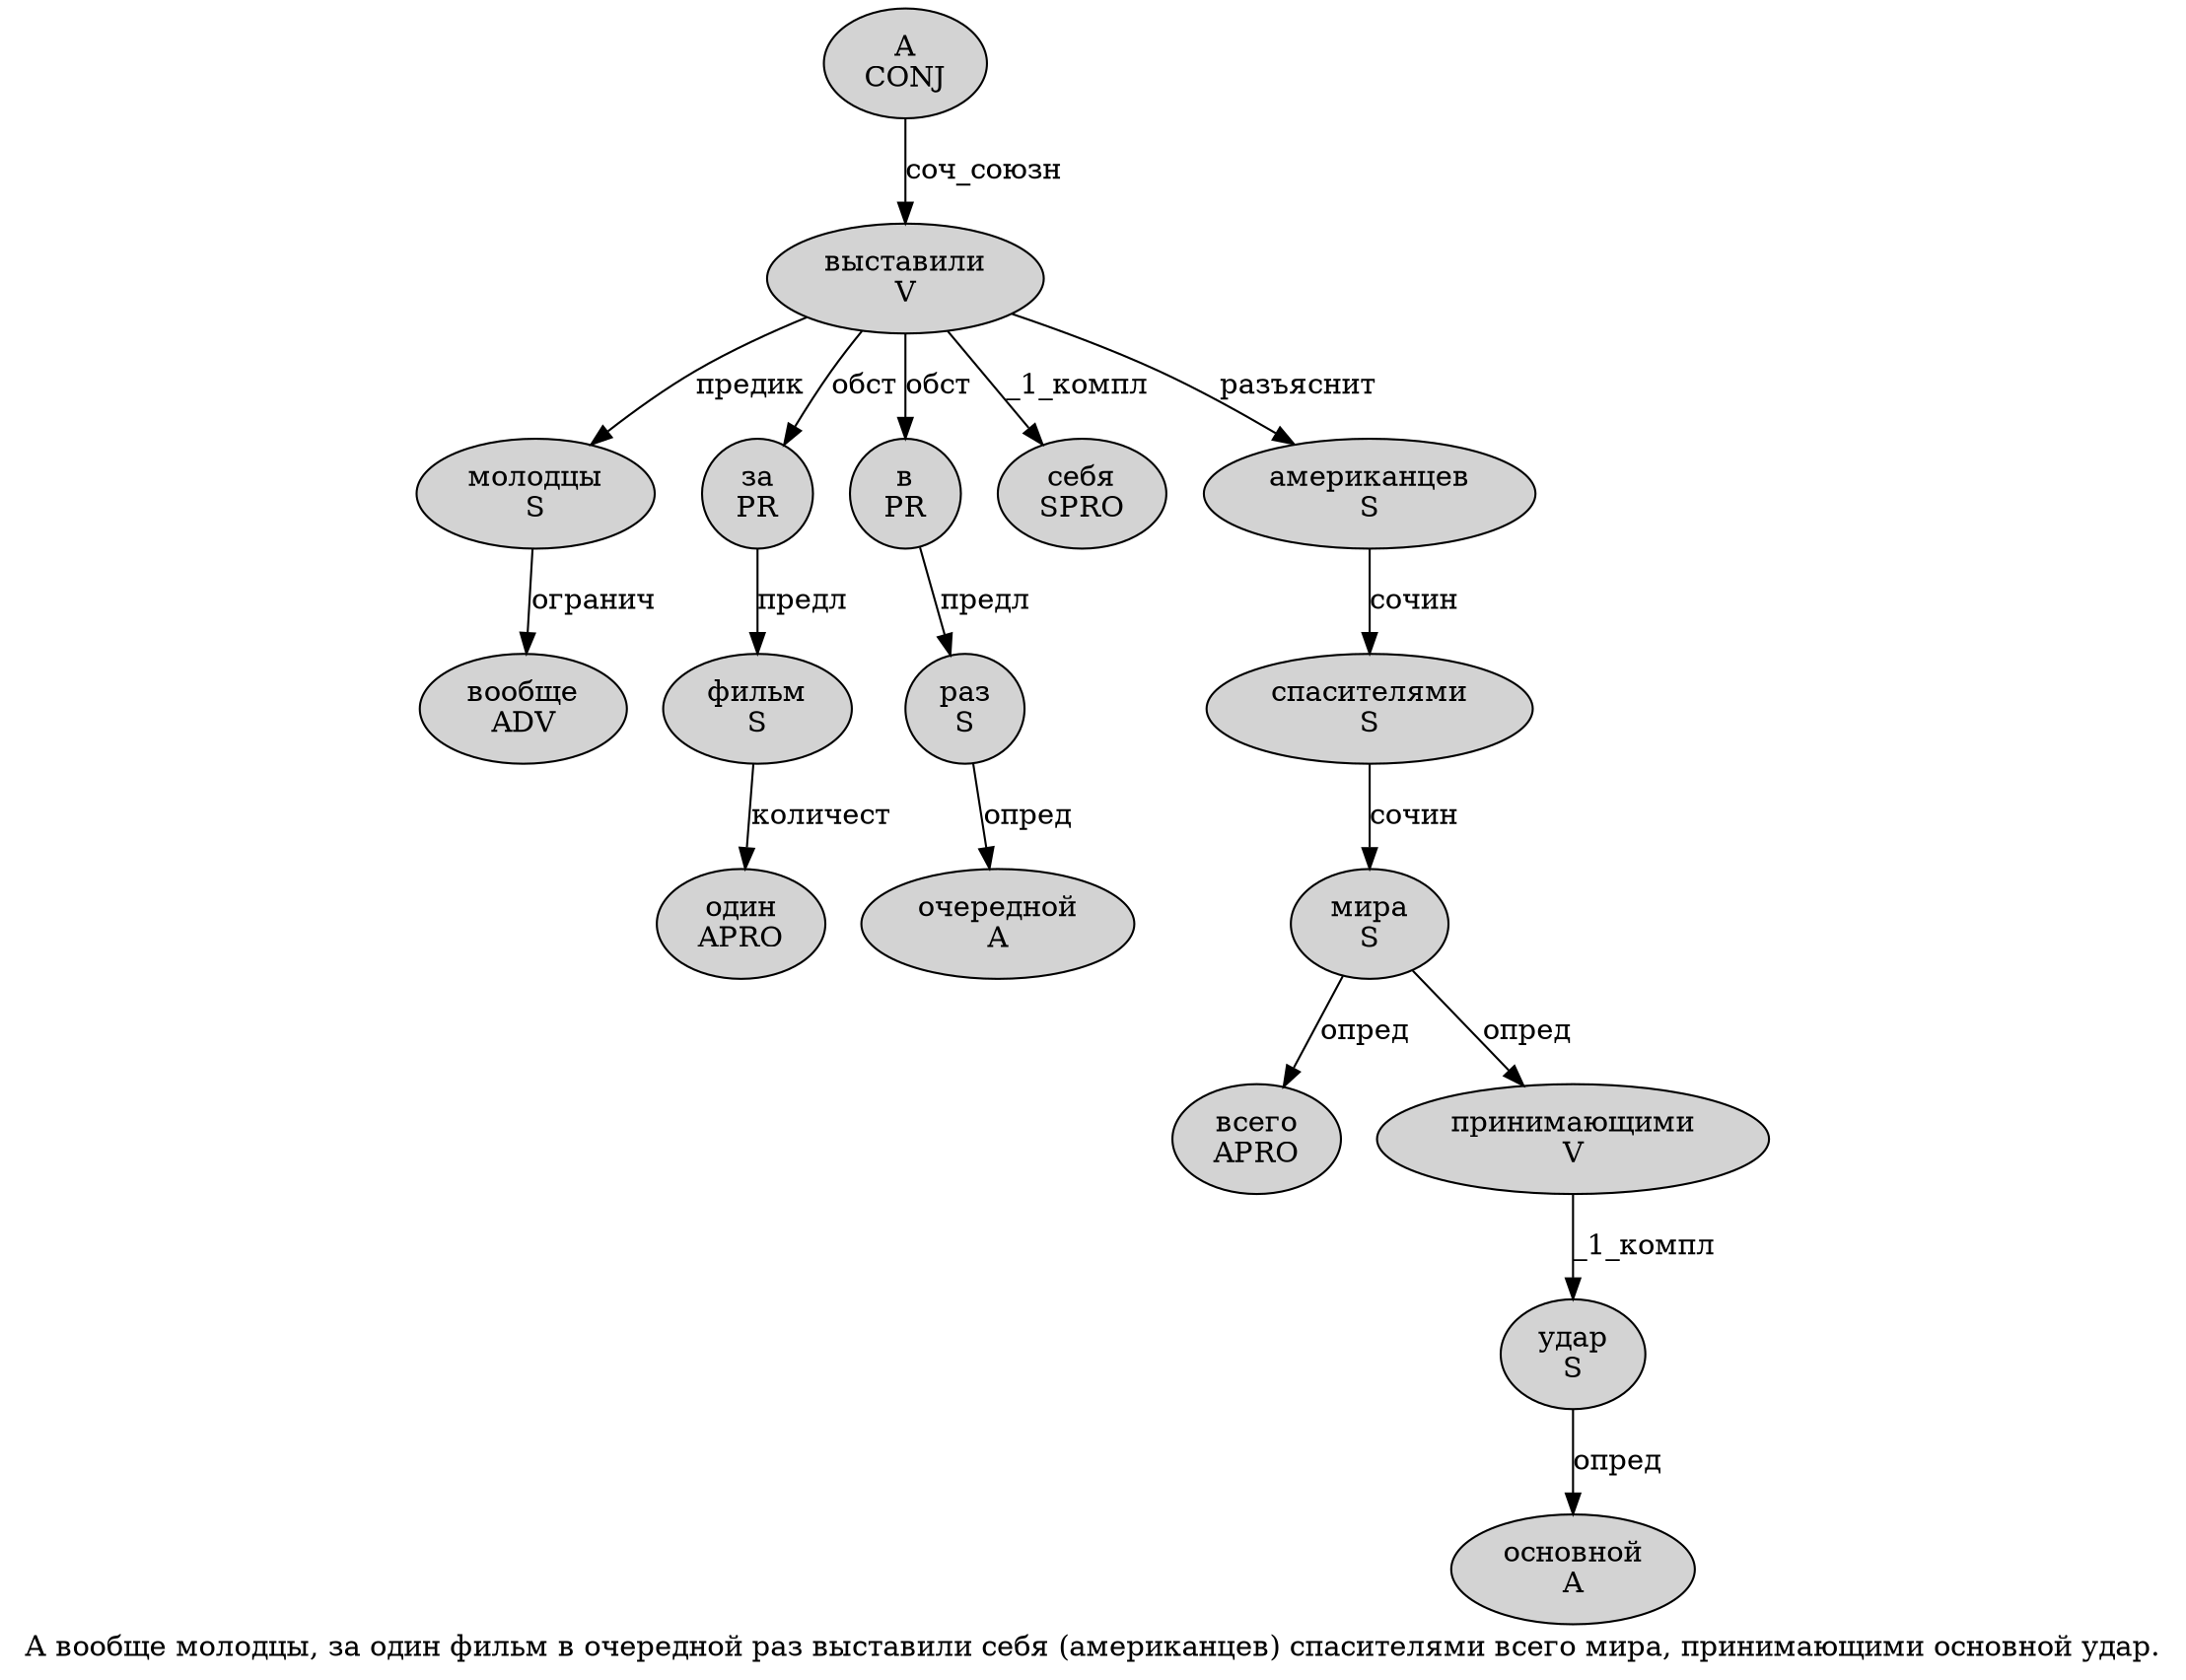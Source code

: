 digraph SENTENCE_5021 {
	graph [label="А вообще молодцы, за один фильм в очередной раз выставили себя (американцев) спасителями всего мира, принимающими основной удар."]
	node [style=filled]
		0 [label="А
CONJ" color="" fillcolor=lightgray penwidth=1 shape=ellipse]
		1 [label="вообще
ADV" color="" fillcolor=lightgray penwidth=1 shape=ellipse]
		2 [label="молодцы
S" color="" fillcolor=lightgray penwidth=1 shape=ellipse]
		4 [label="за
PR" color="" fillcolor=lightgray penwidth=1 shape=ellipse]
		5 [label="один
APRO" color="" fillcolor=lightgray penwidth=1 shape=ellipse]
		6 [label="фильм
S" color="" fillcolor=lightgray penwidth=1 shape=ellipse]
		7 [label="в
PR" color="" fillcolor=lightgray penwidth=1 shape=ellipse]
		8 [label="очередной
A" color="" fillcolor=lightgray penwidth=1 shape=ellipse]
		9 [label="раз
S" color="" fillcolor=lightgray penwidth=1 shape=ellipse]
		10 [label="выставили
V" color="" fillcolor=lightgray penwidth=1 shape=ellipse]
		11 [label="себя
SPRO" color="" fillcolor=lightgray penwidth=1 shape=ellipse]
		13 [label="американцев
S" color="" fillcolor=lightgray penwidth=1 shape=ellipse]
		15 [label="спасителями
S" color="" fillcolor=lightgray penwidth=1 shape=ellipse]
		16 [label="всего
APRO" color="" fillcolor=lightgray penwidth=1 shape=ellipse]
		17 [label="мира
S" color="" fillcolor=lightgray penwidth=1 shape=ellipse]
		19 [label="принимающими
V" color="" fillcolor=lightgray penwidth=1 shape=ellipse]
		20 [label="основной
A" color="" fillcolor=lightgray penwidth=1 shape=ellipse]
		21 [label="удар
S" color="" fillcolor=lightgray penwidth=1 shape=ellipse]
			19 -> 21 [label="_1_компл"]
			0 -> 10 [label="соч_союзн"]
			7 -> 9 [label="предл"]
			13 -> 15 [label="сочин"]
			10 -> 2 [label="предик"]
			10 -> 4 [label="обст"]
			10 -> 7 [label="обст"]
			10 -> 11 [label="_1_компл"]
			10 -> 13 [label="разъяснит"]
			17 -> 16 [label="опред"]
			17 -> 19 [label="опред"]
			6 -> 5 [label="количест"]
			21 -> 20 [label="опред"]
			4 -> 6 [label="предл"]
			9 -> 8 [label="опред"]
			2 -> 1 [label="огранич"]
			15 -> 17 [label="сочин"]
}
